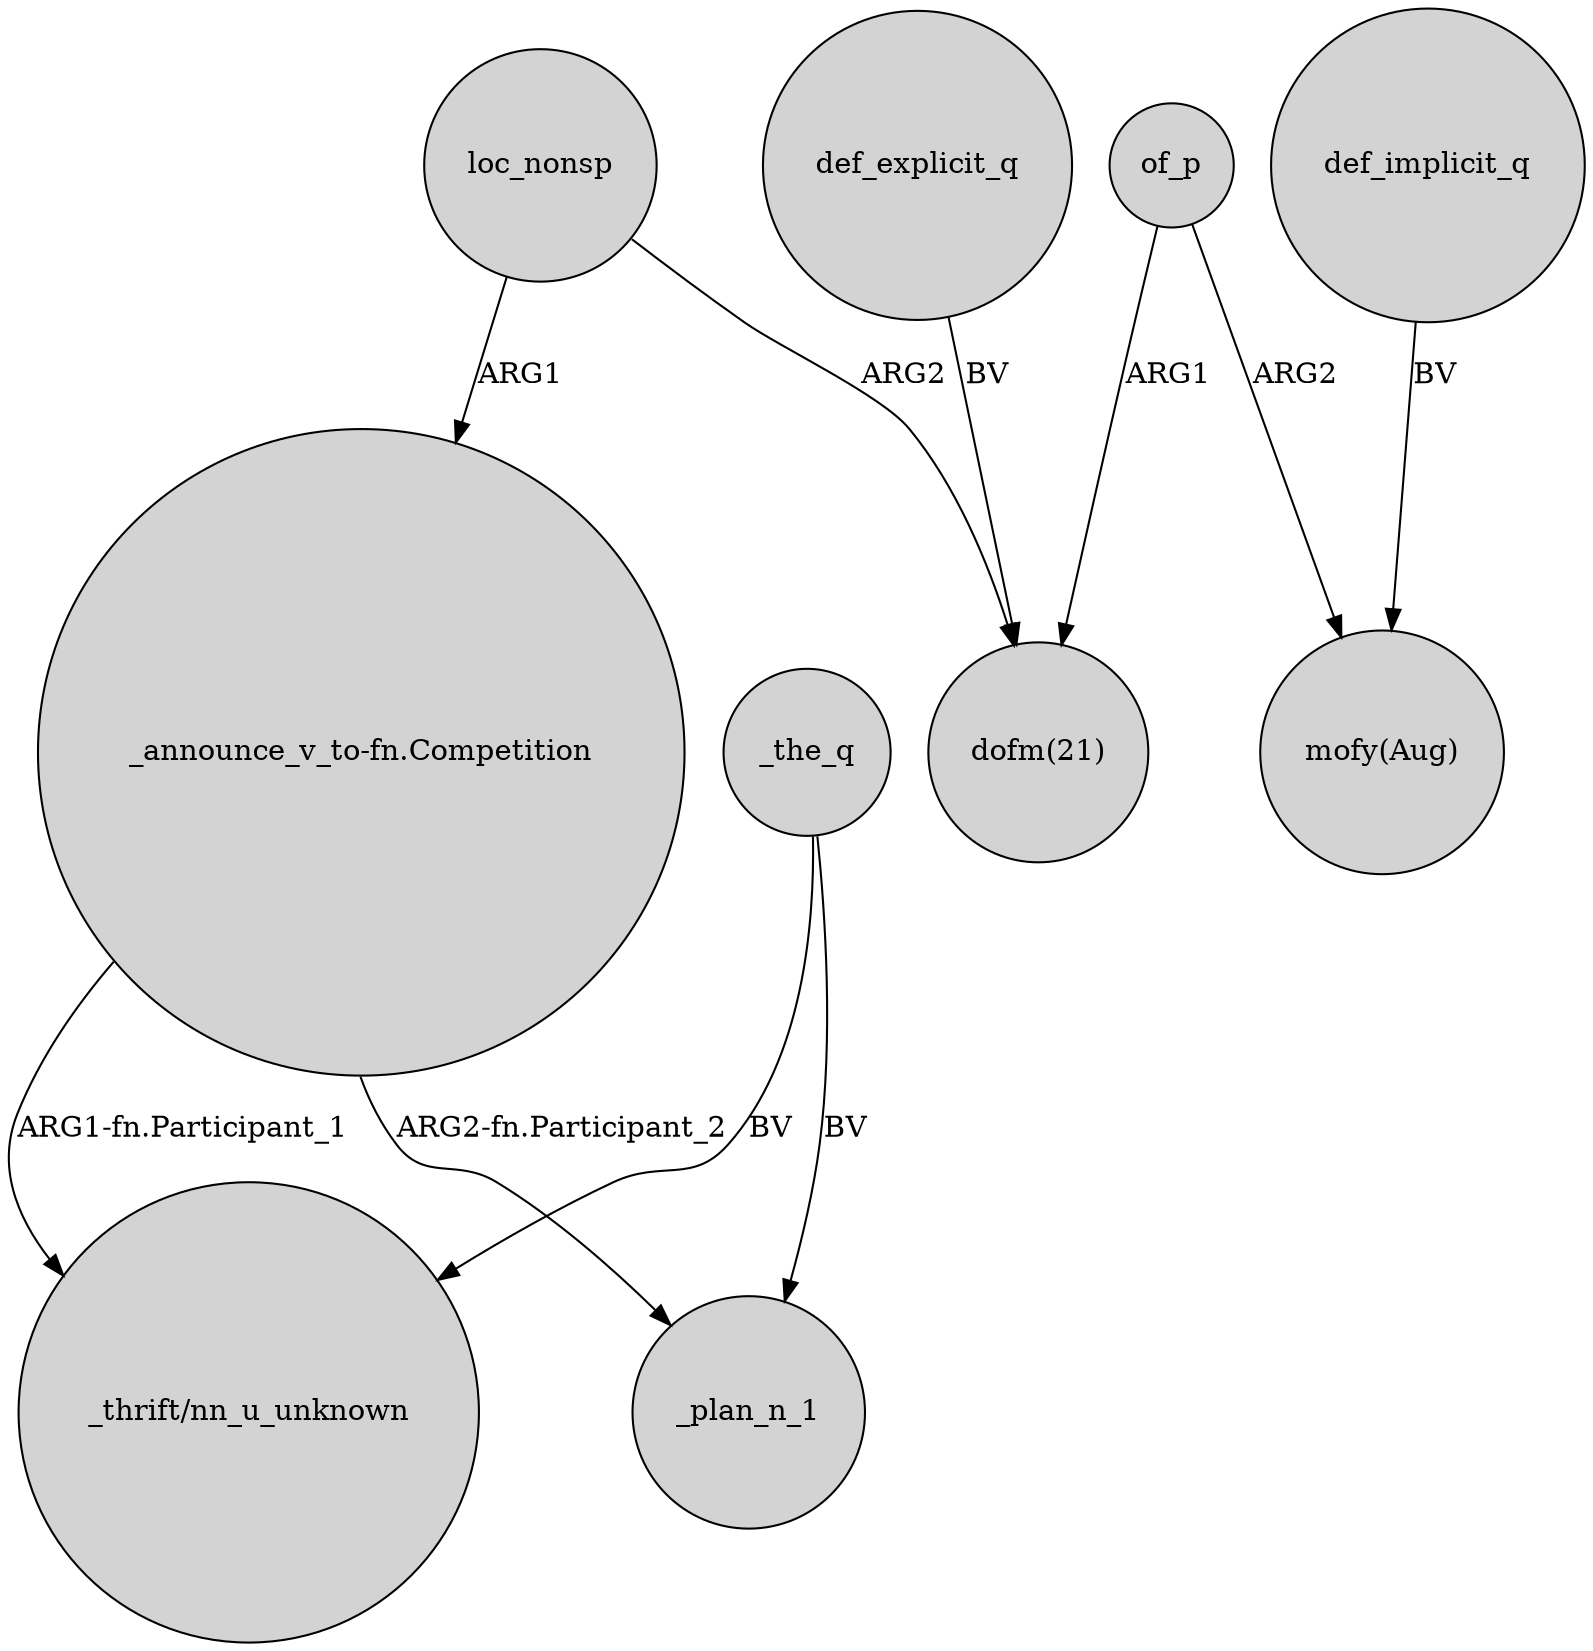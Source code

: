 digraph {
	node [shape=circle style=filled]
	"_announce_v_to-fn.Competition" -> "_thrift/nn_u_unknown" [label="ARG1-fn.Participant_1"]
	"_announce_v_to-fn.Competition" -> _plan_n_1 [label="ARG2-fn.Participant_2"]
	loc_nonsp -> "dofm(21)" [label=ARG2]
	_the_q -> _plan_n_1 [label=BV]
	loc_nonsp -> "_announce_v_to-fn.Competition" [label=ARG1]
	def_implicit_q -> "mofy(Aug)" [label=BV]
	def_explicit_q -> "dofm(21)" [label=BV]
	of_p -> "mofy(Aug)" [label=ARG2]
	_the_q -> "_thrift/nn_u_unknown" [label=BV]
	of_p -> "dofm(21)" [label=ARG1]
}
